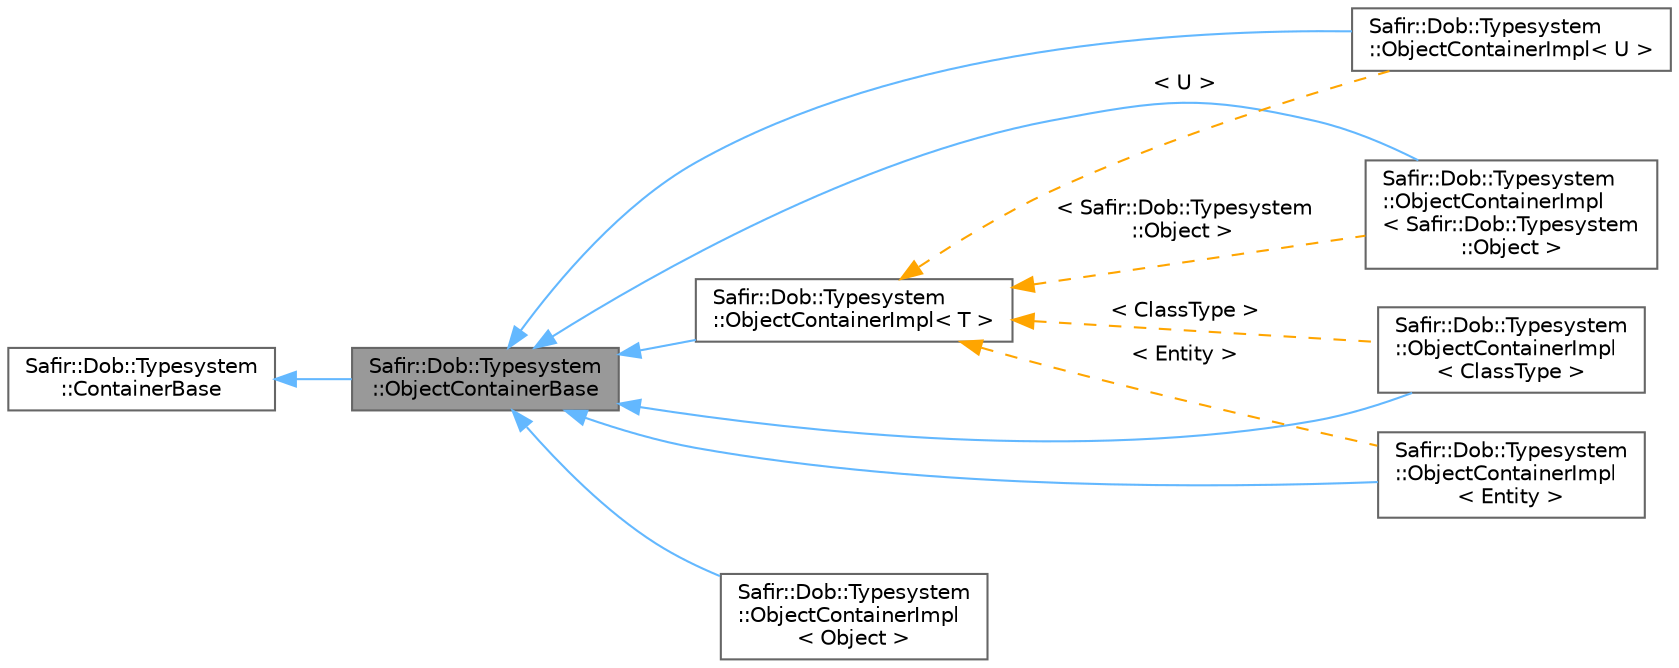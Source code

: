 digraph "Safir::Dob::Typesystem::ObjectContainerBase"
{
 // LATEX_PDF_SIZE
  bgcolor="transparent";
  edge [fontname=Helvetica,fontsize=10,labelfontname=Helvetica,labelfontsize=10];
  node [fontname=Helvetica,fontsize=10,shape=box,height=0.2,width=0.4];
  rankdir="LR";
  Node1 [label="Safir::Dob::Typesystem\l::ObjectContainerBase",height=0.2,width=0.4,color="gray40", fillcolor="grey60", style="filled", fontcolor="black",tooltip="Base class for all object containers."];
  Node2 -> Node1 [dir="back",color="steelblue1",style="solid"];
  Node2 [label="Safir::Dob::Typesystem\l::ContainerBase",height=0.2,width=0.4,color="gray40", fillcolor="white", style="filled",URL="$a01399.html",tooltip="Base class for all Containers."];
  Node1 -> Node3 [dir="back",color="steelblue1",style="solid"];
  Node3 [label="Safir::Dob::Typesystem\l::ObjectContainerImpl\l\< Safir::Dob::Typesystem\l::Object \>",height=0.2,width=0.4,color="gray40", fillcolor="white", style="filled",URL="$a01507.html",tooltip=" "];
  Node1 -> Node4 [dir="back",color="steelblue1",style="solid"];
  Node4 [label="Safir::Dob::Typesystem\l::ObjectContainerImpl\< U \>",height=0.2,width=0.4,color="gray40", fillcolor="white", style="filled",URL="$a01507.html",tooltip=" "];
  Node1 -> Node5 [dir="back",color="steelblue1",style="solid"];
  Node5 [label="Safir::Dob::Typesystem\l::ObjectContainerImpl\l\< Entity \>",height=0.2,width=0.4,color="gray40", fillcolor="white", style="filled",URL="$a01507.html",tooltip=" "];
  Node1 -> Node6 [dir="back",color="steelblue1",style="solid"];
  Node6 [label="Safir::Dob::Typesystem\l::ObjectContainerImpl\l\< ClassType \>",height=0.2,width=0.4,color="gray40", fillcolor="white", style="filled",URL="$a01507.html",tooltip=" "];
  Node1 -> Node7 [dir="back",color="steelblue1",style="solid"];
  Node7 [label="Safir::Dob::Typesystem\l::ObjectContainerImpl\< T \>",height=0.2,width=0.4,color="gray40", fillcolor="white", style="filled",URL="$a01507.html",tooltip="Template class for all containers of automatically generated DOB objects."];
  Node7 -> Node3 [dir="back",color="orange",style="dashed",label=" \< Safir::Dob::Typesystem\l::Object \>" ];
  Node7 -> Node4 [dir="back",color="orange",style="dashed",label=" \< U \>" ];
  Node7 -> Node5 [dir="back",color="orange",style="dashed",label=" \< Entity \>" ];
  Node7 -> Node6 [dir="back",color="orange",style="dashed",label=" \< ClassType \>" ];
  Node1 -> Node8 [dir="back",color="steelblue1",style="solid"];
  Node8 [label="Safir::Dob::Typesystem\l::ObjectContainerImpl\l\< Object \>",height=0.2,width=0.4,color="gray40", fillcolor="white", style="filled",URL="$a01511.html",tooltip="This is a specialization of the ObjectContainerImpl template for the case where the template argument..."];
}
